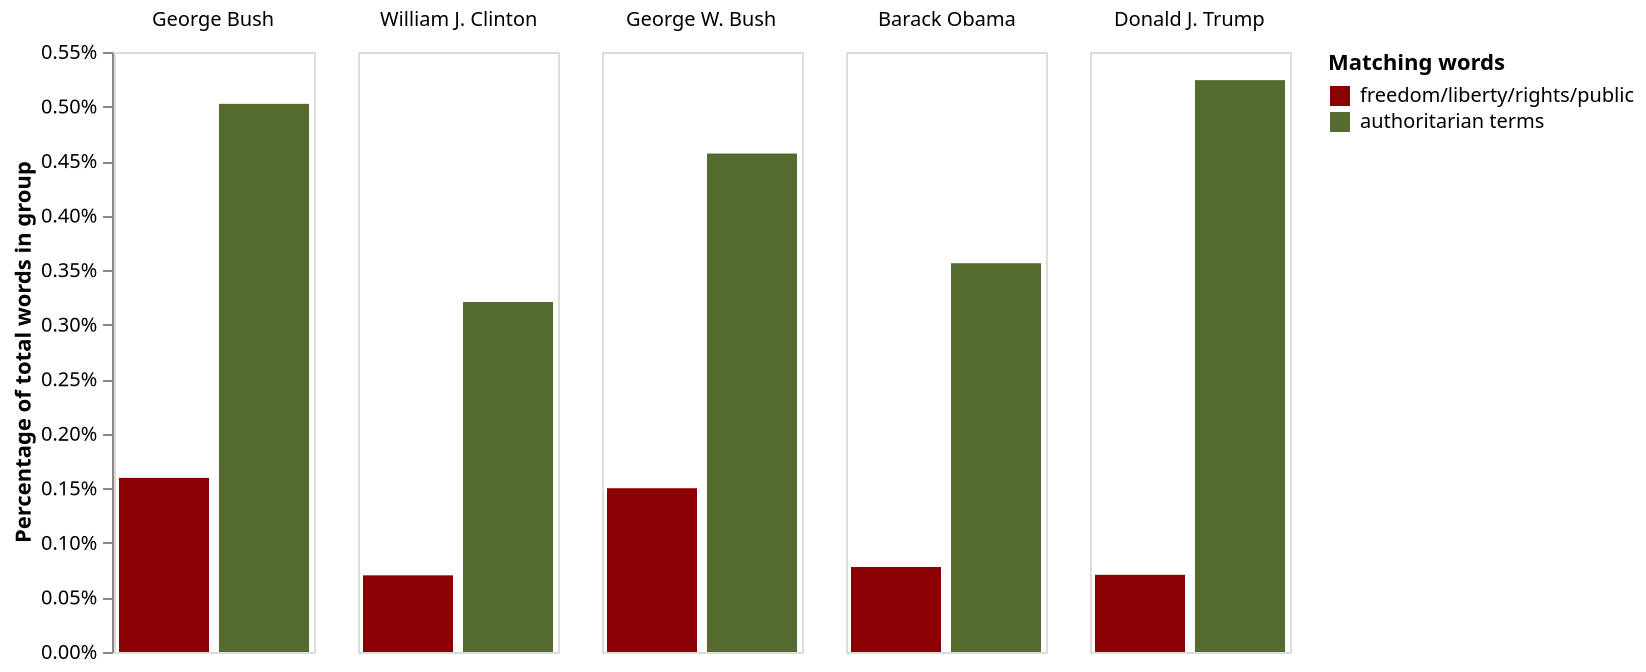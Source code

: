 {"$schema": "https://vega.github.io/schema/vega-lite/v1.2.1.json", "data": {"values": [{"feature_name": "freedom/liberty/rights/public", "feature_value": 0.0015960064595466486, "index": 0, "president": "George Bush", "president_id": 41}, {"feature_name": "authoritarian terms", "feature_value": 0.005024651251191026, "index": 1, "president": "George Bush", "president_id": 41}, {"feature_name": "freedom/liberty/rights/public", "feature_value": 0.000702860616318154, "index": 2, "president": "William J. Clinton", "president_id": 42}, {"feature_name": "authoritarian terms", "feature_value": 0.003208615892391072, "index": 3, "president": "William J. Clinton", "president_id": 42}, {"feature_name": "freedom/liberty/rights/public", "feature_value": 0.0015011239084933435, "index": 4, "president": "George W. Bush", "president_id": 43}, {"feature_name": "authoritarian terms", "feature_value": 0.004569142618377935, "index": 5, "president": "George W. Bush", "president_id": 43}, {"feature_name": "freedom/liberty/rights/public", "feature_value": 0.0007793897878486697, "index": 6, "president": "Barack Obama", "president_id": 44}, {"feature_name": "authoritarian terms", "feature_value": 0.003563861101775912, "index": 7, "president": "Barack Obama", "president_id": 44}, {"feature_name": "freedom/liberty/rights/public", "feature_value": 0.0007074581967654854, "index": 8, "president": "Donald J. Trump", "president_id": 45}, {"feature_name": "authoritarian terms", "feature_value": 0.005242245640852281, "index": 9, "president": "Donald J. Trump", "president_id": 45}]}, "encoding": {"color": {"field": "feature_name", "legend": {"title": "Matching words"}, "scale": {"range": ["darkred", "darkolivegreen"]}, "sort": {"field": "index", "op": "values"}, "type": "nominal"}, "column": {"axis": {"axisWidth": 1.0, "grid": false, "offset": -8.0, "orient": "bottom"}, "field": "president", "sort": {"field": "president_id", "op": "values"}, "title": "", "type": "nominal"}, "x": {"axis": false, "field": "feature_name", "sort": {"field": "index", "op": "values"}, "type": "nominal"}, "y": {"axis": {"format": "%", "grid": false}, "field": "feature_value", "title": "Percentage of total words in group", "type": "quantitative"}}, "height": 300.0, "mark": "bar", "width": 100.0}